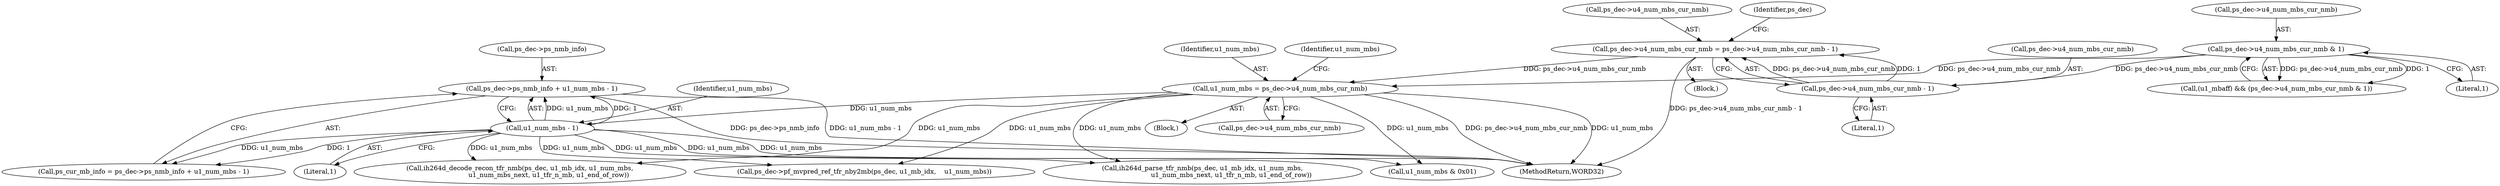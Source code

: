digraph "0_Android_0b23c81c3dd9ec38f7e6806a3955fed1925541a0_1@pointer" {
"1000570" [label="(Call,ps_dec->ps_nmb_info + u1_num_mbs - 1)"];
"1000574" [label="(Call,u1_num_mbs - 1)"];
"1000560" [label="(Call,u1_num_mbs = ps_dec->u4_num_mbs_cur_nmb)"];
"1000547" [label="(Call,ps_dec->u4_num_mbs_cur_nmb = ps_dec->u4_num_mbs_cur_nmb - 1)"];
"1000551" [label="(Call,ps_dec->u4_num_mbs_cur_nmb - 1)"];
"1000541" [label="(Call,ps_dec->u4_num_mbs_cur_nmb & 1)"];
"1000574" [label="(Call,u1_num_mbs - 1)"];
"1000546" [label="(Block,)"];
"1000575" [label="(Identifier,u1_num_mbs)"];
"1000542" [label="(Call,ps_dec->u4_num_mbs_cur_nmb)"];
"1000570" [label="(Call,ps_dec->ps_nmb_info + u1_num_mbs - 1)"];
"1000655" [label="(Call,ps_dec->pf_mvpred_ref_tfr_nby2mb(ps_dec, u1_mb_idx,    u1_num_mbs))"];
"1000560" [label="(Call,u1_num_mbs = ps_dec->u4_num_mbs_cur_nmb)"];
"1000541" [label="(Call,ps_dec->u4_num_mbs_cur_nmb & 1)"];
"1000558" [label="(Identifier,ps_dec)"];
"1000683" [label="(Call,u1_num_mbs & 0x01)"];
"1000537" [label="(Block,)"];
"1000551" [label="(Call,ps_dec->u4_num_mbs_cur_nmb - 1)"];
"1000566" [label="(Identifier,u1_num_mbs)"];
"1000562" [label="(Call,ps_dec->u4_num_mbs_cur_nmb)"];
"1000702" [label="(Call,ih264d_parse_tfr_nmb(ps_dec, u1_mb_idx, u1_num_mbs,\n                            u1_num_mbs_next, u1_tfr_n_mb, u1_end_of_row))"];
"1000547" [label="(Call,ps_dec->u4_num_mbs_cur_nmb = ps_dec->u4_num_mbs_cur_nmb - 1)"];
"1000548" [label="(Call,ps_dec->u4_num_mbs_cur_nmb)"];
"1000561" [label="(Identifier,u1_num_mbs)"];
"1000716" [label="(Call,ih264d_decode_recon_tfr_nmb(ps_dec, u1_mb_idx, u1_num_mbs,\n                            u1_num_mbs_next, u1_tfr_n_mb, u1_end_of_row))"];
"1000545" [label="(Literal,1)"];
"1000571" [label="(Call,ps_dec->ps_nmb_info)"];
"1000552" [label="(Call,ps_dec->u4_num_mbs_cur_nmb)"];
"1000568" [label="(Call,ps_cur_mb_info = ps_dec->ps_nmb_info + u1_num_mbs - 1)"];
"1000555" [label="(Literal,1)"];
"1000576" [label="(Literal,1)"];
"1001422" [label="(MethodReturn,WORD32)"];
"1000539" [label="(Call,(u1_mbaff) && (ps_dec->u4_num_mbs_cur_nmb & 1))"];
"1000570" -> "1000568"  [label="AST: "];
"1000570" -> "1000574"  [label="CFG: "];
"1000571" -> "1000570"  [label="AST: "];
"1000574" -> "1000570"  [label="AST: "];
"1000568" -> "1000570"  [label="CFG: "];
"1000570" -> "1001422"  [label="DDG: ps_dec->ps_nmb_info"];
"1000570" -> "1001422"  [label="DDG: u1_num_mbs - 1"];
"1000574" -> "1000570"  [label="DDG: u1_num_mbs"];
"1000574" -> "1000570"  [label="DDG: 1"];
"1000574" -> "1000576"  [label="CFG: "];
"1000575" -> "1000574"  [label="AST: "];
"1000576" -> "1000574"  [label="AST: "];
"1000574" -> "1001422"  [label="DDG: u1_num_mbs"];
"1000574" -> "1000568"  [label="DDG: u1_num_mbs"];
"1000574" -> "1000568"  [label="DDG: 1"];
"1000560" -> "1000574"  [label="DDG: u1_num_mbs"];
"1000574" -> "1000655"  [label="DDG: u1_num_mbs"];
"1000574" -> "1000683"  [label="DDG: u1_num_mbs"];
"1000574" -> "1000702"  [label="DDG: u1_num_mbs"];
"1000574" -> "1000716"  [label="DDG: u1_num_mbs"];
"1000560" -> "1000537"  [label="AST: "];
"1000560" -> "1000562"  [label="CFG: "];
"1000561" -> "1000560"  [label="AST: "];
"1000562" -> "1000560"  [label="AST: "];
"1000566" -> "1000560"  [label="CFG: "];
"1000560" -> "1001422"  [label="DDG: ps_dec->u4_num_mbs_cur_nmb"];
"1000560" -> "1001422"  [label="DDG: u1_num_mbs"];
"1000547" -> "1000560"  [label="DDG: ps_dec->u4_num_mbs_cur_nmb"];
"1000541" -> "1000560"  [label="DDG: ps_dec->u4_num_mbs_cur_nmb"];
"1000560" -> "1000655"  [label="DDG: u1_num_mbs"];
"1000560" -> "1000683"  [label="DDG: u1_num_mbs"];
"1000560" -> "1000702"  [label="DDG: u1_num_mbs"];
"1000560" -> "1000716"  [label="DDG: u1_num_mbs"];
"1000547" -> "1000546"  [label="AST: "];
"1000547" -> "1000551"  [label="CFG: "];
"1000548" -> "1000547"  [label="AST: "];
"1000551" -> "1000547"  [label="AST: "];
"1000558" -> "1000547"  [label="CFG: "];
"1000547" -> "1001422"  [label="DDG: ps_dec->u4_num_mbs_cur_nmb - 1"];
"1000551" -> "1000547"  [label="DDG: ps_dec->u4_num_mbs_cur_nmb"];
"1000551" -> "1000547"  [label="DDG: 1"];
"1000551" -> "1000555"  [label="CFG: "];
"1000552" -> "1000551"  [label="AST: "];
"1000555" -> "1000551"  [label="AST: "];
"1000541" -> "1000551"  [label="DDG: ps_dec->u4_num_mbs_cur_nmb"];
"1000541" -> "1000539"  [label="AST: "];
"1000541" -> "1000545"  [label="CFG: "];
"1000542" -> "1000541"  [label="AST: "];
"1000545" -> "1000541"  [label="AST: "];
"1000539" -> "1000541"  [label="CFG: "];
"1000541" -> "1000539"  [label="DDG: ps_dec->u4_num_mbs_cur_nmb"];
"1000541" -> "1000539"  [label="DDG: 1"];
}
